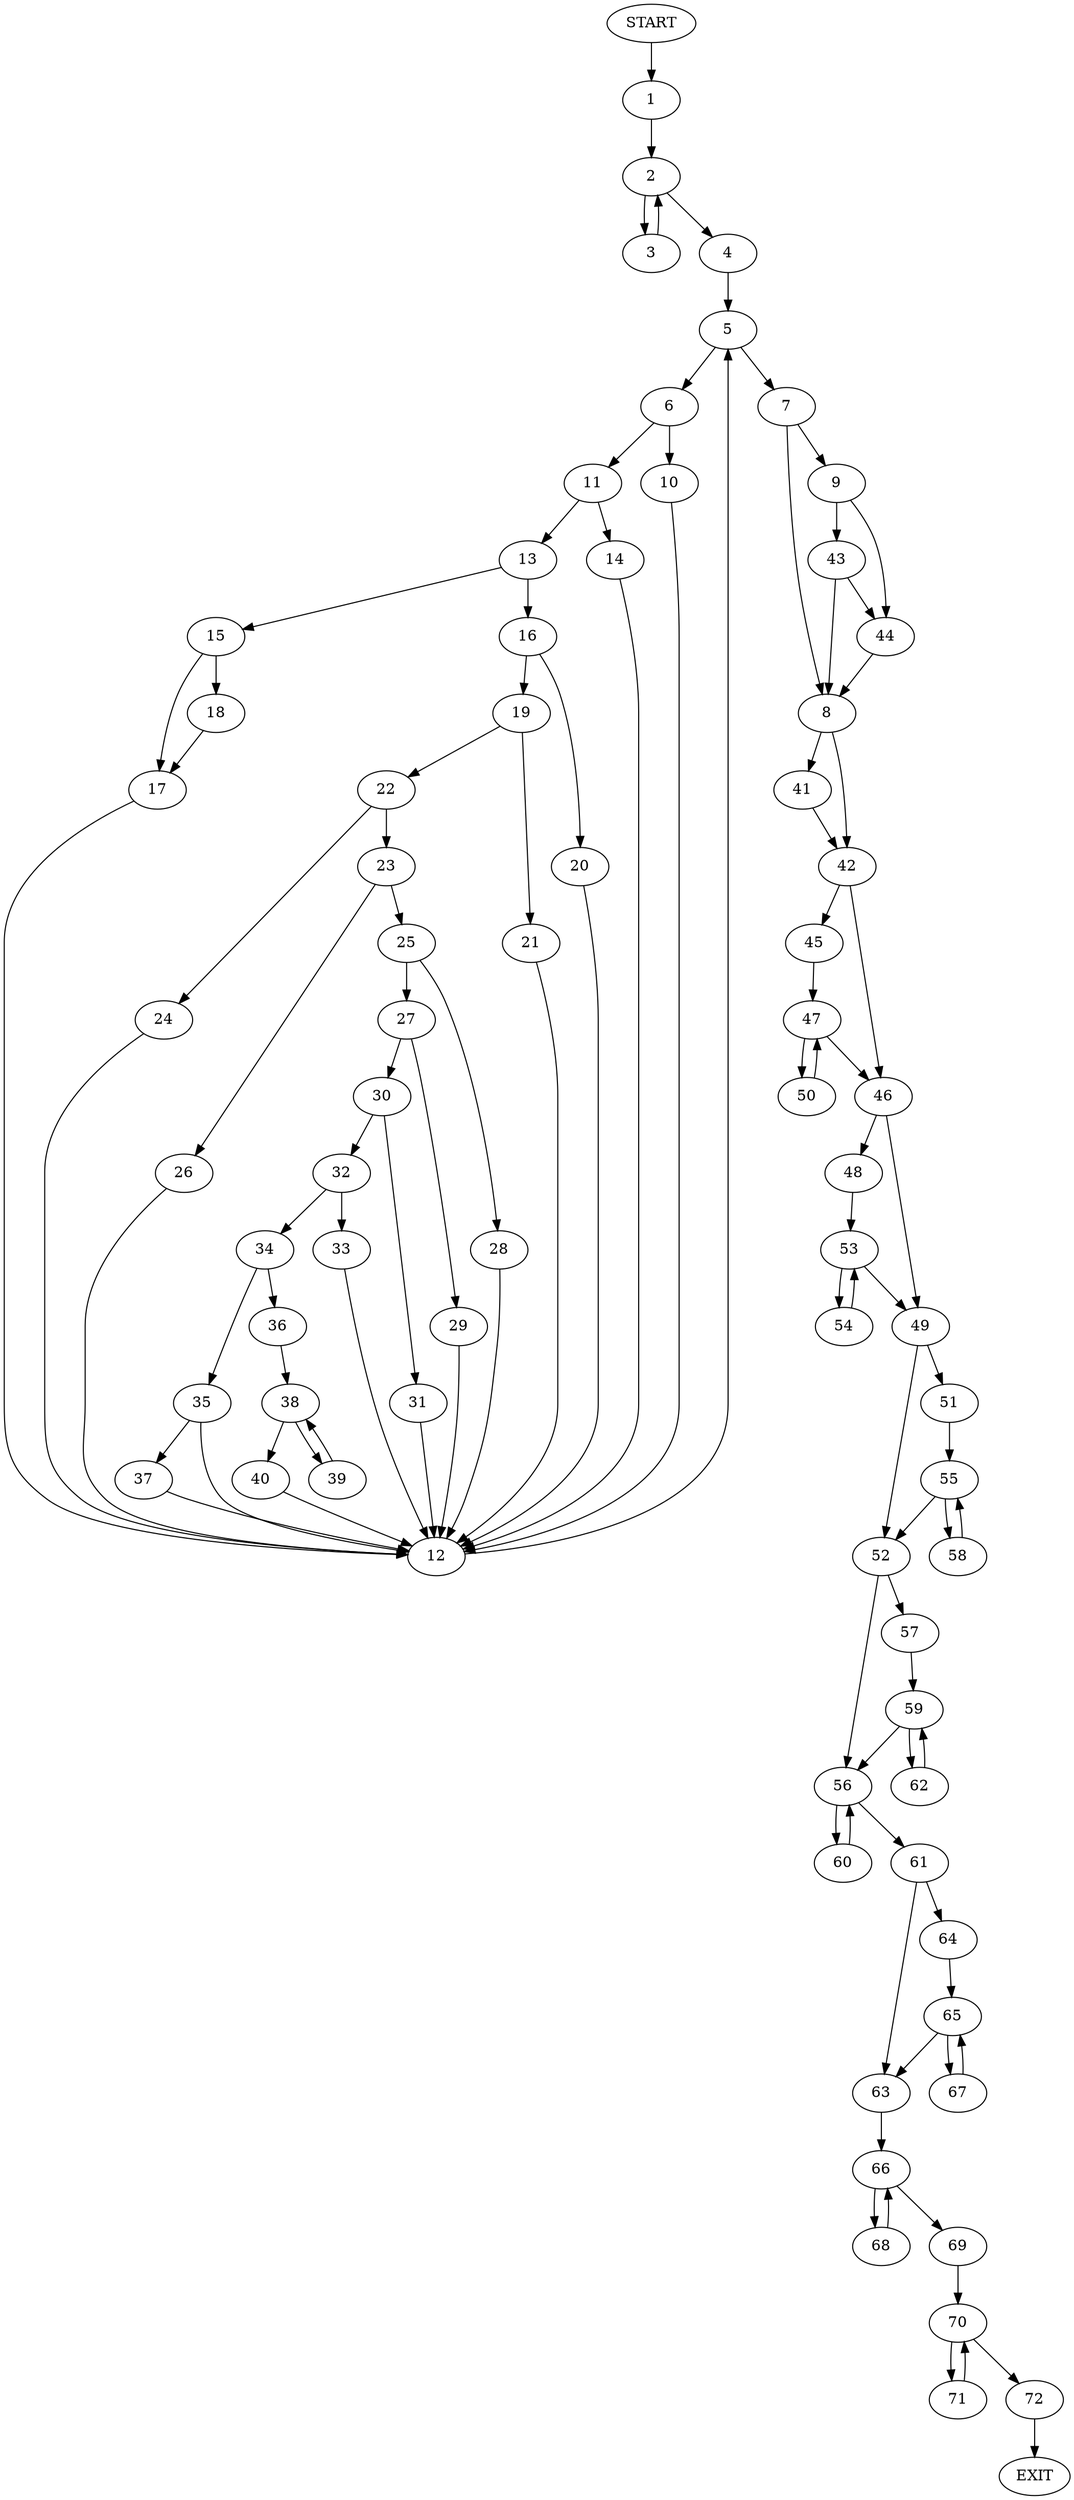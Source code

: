 digraph {
0 [label="START"]
73 [label="EXIT"]
0 -> 1
1 -> 2
2 -> 3
2 -> 4
4 -> 5
3 -> 2
5 -> 6
5 -> 7
7 -> 8
7 -> 9
6 -> 10
6 -> 11
10 -> 12
11 -> 13
11 -> 14
12 -> 5
14 -> 12
13 -> 15
13 -> 16
15 -> 17
15 -> 18
16 -> 19
16 -> 20
17 -> 12
18 -> 17
19 -> 21
19 -> 22
20 -> 12
22 -> 23
22 -> 24
21 -> 12
23 -> 25
23 -> 26
24 -> 12
26 -> 12
25 -> 27
25 -> 28
28 -> 12
27 -> 29
27 -> 30
30 -> 31
30 -> 32
29 -> 12
31 -> 12
32 -> 33
32 -> 34
33 -> 12
34 -> 35
34 -> 36
35 -> 12
35 -> 37
36 -> 38
38 -> 39
38 -> 40
40 -> 12
39 -> 38
37 -> 12
8 -> 41
8 -> 42
9 -> 43
9 -> 44
44 -> 8
43 -> 8
43 -> 44
41 -> 42
42 -> 45
42 -> 46
45 -> 47
46 -> 48
46 -> 49
47 -> 50
47 -> 46
50 -> 47
49 -> 51
49 -> 52
48 -> 53
53 -> 54
53 -> 49
54 -> 53
51 -> 55
52 -> 56
52 -> 57
55 -> 58
55 -> 52
58 -> 55
57 -> 59
56 -> 60
56 -> 61
59 -> 56
59 -> 62
62 -> 59
61 -> 63
61 -> 64
60 -> 56
64 -> 65
63 -> 66
65 -> 67
65 -> 63
67 -> 65
66 -> 68
66 -> 69
69 -> 70
68 -> 66
70 -> 71
70 -> 72
72 -> 73
71 -> 70
}
